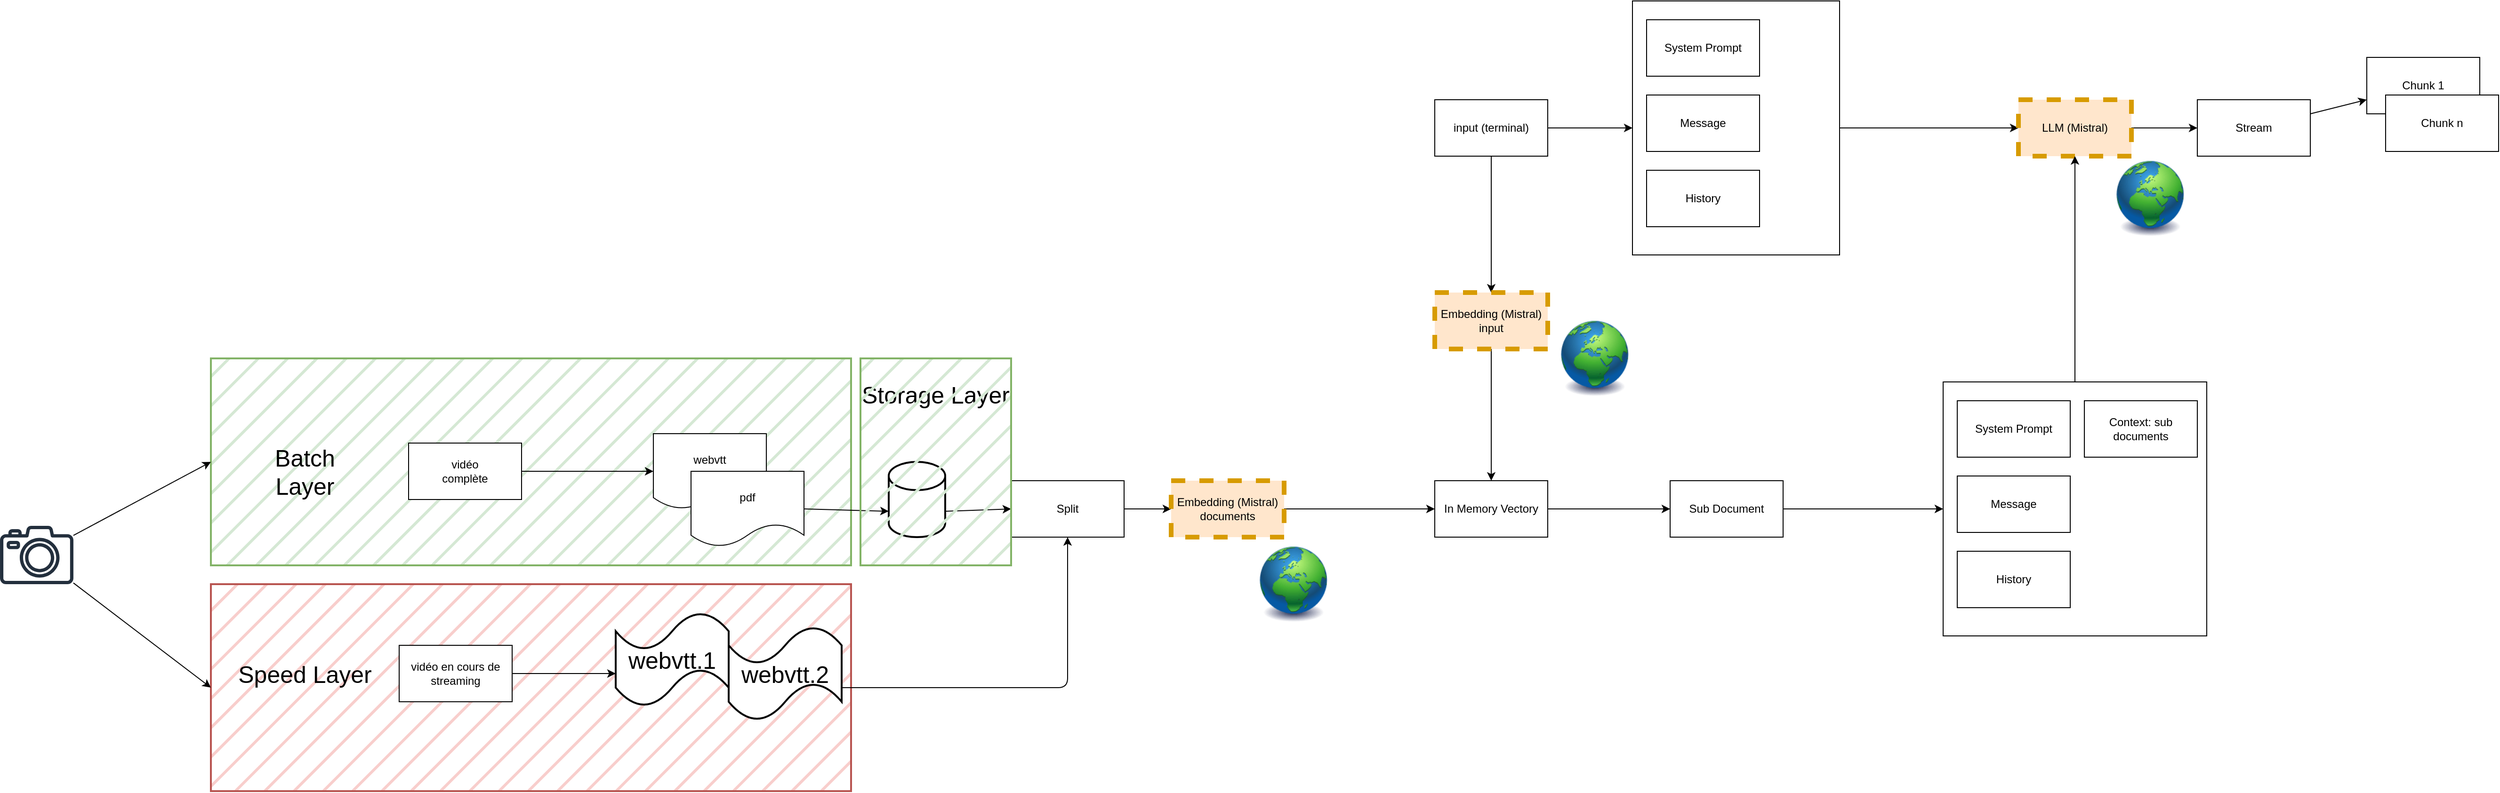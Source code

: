 <mxfile>
    <diagram id="Ku_XO6FSWbqrS03iJ-NI" name="Page-1">
        <mxGraphModel dx="4033" dy="1047" grid="1" gridSize="10" guides="1" tooltips="1" connect="1" arrows="1" fold="1" page="1" pageScale="1" pageWidth="850" pageHeight="1100" math="0" shadow="0">
            <root>
                <mxCell id="0"/>
                <mxCell id="1" parent="0"/>
                <mxCell id="58" value="" style="rounded=0;whiteSpace=wrap;html=1;strokeWidth=2;fontSize=25;fillColor=#f8cecc;strokeColor=#b85450;fillStyle=hatch;" vertex="1" parent="1">
                    <mxGeometry x="-1090" y="620" width="680" height="220" as="geometry"/>
                </mxCell>
                <mxCell id="57" value="" style="rounded=0;whiteSpace=wrap;html=1;strokeWidth=2;fontSize=25;fillColor=#d5e8d4;strokeColor=#82b366;fillStyle=hatch;" vertex="1" parent="1">
                    <mxGeometry x="-1090" y="380" width="680" height="220" as="geometry"/>
                </mxCell>
                <mxCell id="9" style="edgeStyle=none;html=1;entryX=0;entryY=0.5;entryDx=0;entryDy=0;" parent="1" source="2" target="4" edge="1">
                    <mxGeometry relative="1" as="geometry"/>
                </mxCell>
                <mxCell id="27" style="edgeStyle=none;html=1;entryX=0.5;entryY=0;entryDx=0;entryDy=0;" parent="1" source="2" target="37" edge="1">
                    <mxGeometry relative="1" as="geometry">
                        <mxPoint x="410" y="375" as="targetPoint"/>
                    </mxGeometry>
                </mxCell>
                <mxCell id="2" value="input (terminal)" style="rounded=0;whiteSpace=wrap;html=1;" parent="1" vertex="1">
                    <mxGeometry x="210" y="105" width="120" height="60" as="geometry"/>
                </mxCell>
                <mxCell id="10" style="edgeStyle=none;html=1;exitX=1;exitY=0.5;exitDx=0;exitDy=0;entryX=0;entryY=0.5;entryDx=0;entryDy=0;" parent="1" source="4" target="5" edge="1">
                    <mxGeometry relative="1" as="geometry"/>
                </mxCell>
                <mxCell id="4" value="" style="rounded=0;whiteSpace=wrap;html=1;" parent="1" vertex="1">
                    <mxGeometry x="420" width="220" height="270" as="geometry"/>
                </mxCell>
                <mxCell id="12" style="edgeStyle=none;html=1;" parent="1" source="5" target="11" edge="1">
                    <mxGeometry relative="1" as="geometry"/>
                </mxCell>
                <mxCell id="5" value="LLM (Mistral)" style="rounded=0;whiteSpace=wrap;html=1;fillColor=#ffe6cc;strokeColor=#d79b00;dashed=1;strokeWidth=5;" parent="1" vertex="1">
                    <mxGeometry x="830" y="105" width="120" height="60" as="geometry"/>
                </mxCell>
                <mxCell id="6" value="System Prompt" style="rounded=0;whiteSpace=wrap;html=1;" parent="1" vertex="1">
                    <mxGeometry x="435" y="20" width="120" height="60" as="geometry"/>
                </mxCell>
                <mxCell id="7" value="Message" style="rounded=0;whiteSpace=wrap;html=1;" parent="1" vertex="1">
                    <mxGeometry x="435" y="100" width="120" height="60" as="geometry"/>
                </mxCell>
                <mxCell id="8" value="History" style="rounded=0;whiteSpace=wrap;html=1;" parent="1" vertex="1">
                    <mxGeometry x="435" y="180" width="120" height="60" as="geometry"/>
                </mxCell>
                <mxCell id="14" value="" style="edgeStyle=none;html=1;" parent="1" source="11" target="13" edge="1">
                    <mxGeometry relative="1" as="geometry"/>
                </mxCell>
                <mxCell id="11" value="Stream" style="rounded=0;whiteSpace=wrap;html=1;" parent="1" vertex="1">
                    <mxGeometry x="1020" y="105" width="120" height="60" as="geometry"/>
                </mxCell>
                <mxCell id="13" value="Chunk 1" style="whiteSpace=wrap;html=1;rounded=0;" parent="1" vertex="1">
                    <mxGeometry x="1200" y="60" width="120" height="60" as="geometry"/>
                </mxCell>
                <mxCell id="15" value="Chunk n" style="whiteSpace=wrap;html=1;rounded=0;" parent="1" vertex="1">
                    <mxGeometry x="1220" y="100" width="120" height="60" as="geometry"/>
                </mxCell>
                <mxCell id="17" value="webvtt" style="shape=document;whiteSpace=wrap;html=1;boundedLbl=1;" parent="1" vertex="1">
                    <mxGeometry x="-620" y="460" width="120" height="80" as="geometry"/>
                </mxCell>
                <mxCell id="52" style="edgeStyle=none;html=1;exitX=1;exitY=0.5;exitDx=0;exitDy=0;entryX=0;entryY=0;entryDx=0;entryDy=52.5;entryPerimeter=0;fontSize=25;" edge="1" parent="1" source="18" target="51">
                    <mxGeometry relative="1" as="geometry"/>
                </mxCell>
                <mxCell id="18" value="pdf" style="shape=document;whiteSpace=wrap;html=1;boundedLbl=1;" parent="1" vertex="1">
                    <mxGeometry x="-580" y="500" width="120" height="80" as="geometry"/>
                </mxCell>
                <mxCell id="21" style="edgeStyle=none;html=1;entryX=0;entryY=0.5;entryDx=0;entryDy=0;" parent="1" source="20" target="22" edge="1">
                    <mxGeometry relative="1" as="geometry">
                        <mxPoint x="-100" y="540.0" as="targetPoint"/>
                    </mxGeometry>
                </mxCell>
                <mxCell id="20" value="Split" style="rounded=0;whiteSpace=wrap;html=1;" parent="1" vertex="1">
                    <mxGeometry x="-240" y="510" width="120" height="60" as="geometry"/>
                </mxCell>
                <mxCell id="23" style="edgeStyle=none;html=1;exitX=1;exitY=0.5;exitDx=0;exitDy=0;entryX=0;entryY=0.5;entryDx=0;entryDy=0;" parent="1" source="22" target="24" edge="1">
                    <mxGeometry relative="1" as="geometry">
                        <mxPoint x="190" y="539.5" as="targetPoint"/>
                    </mxGeometry>
                </mxCell>
                <mxCell id="22" value="Embedding (Mistral)&lt;br&gt;documents" style="rounded=0;whiteSpace=wrap;html=1;fillColor=#ffe6cc;strokeColor=#d79b00;dashed=1;strokeWidth=5;" parent="1" vertex="1">
                    <mxGeometry x="-70" y="510" width="120" height="60" as="geometry"/>
                </mxCell>
                <mxCell id="29" value="" style="edgeStyle=none;html=1;" parent="1" source="24" target="28" edge="1">
                    <mxGeometry relative="1" as="geometry"/>
                </mxCell>
                <mxCell id="24" value="In Memory Vectory" style="rounded=0;whiteSpace=wrap;html=1;" parent="1" vertex="1">
                    <mxGeometry x="210" y="510" width="120" height="60" as="geometry"/>
                </mxCell>
                <mxCell id="30" style="edgeStyle=none;html=1;entryX=0;entryY=0.5;entryDx=0;entryDy=0;" parent="1" source="28" target="31" edge="1">
                    <mxGeometry relative="1" as="geometry">
                        <mxPoint x="740" y="540" as="targetPoint"/>
                    </mxGeometry>
                </mxCell>
                <mxCell id="28" value="Sub Document" style="whiteSpace=wrap;html=1;rounded=0;" parent="1" vertex="1">
                    <mxGeometry x="460" y="510" width="120" height="60" as="geometry"/>
                </mxCell>
                <mxCell id="36" style="edgeStyle=none;html=1;entryX=0.5;entryY=1;entryDx=0;entryDy=0;" parent="1" source="31" target="5" edge="1">
                    <mxGeometry relative="1" as="geometry"/>
                </mxCell>
                <mxCell id="31" value="" style="rounded=0;whiteSpace=wrap;html=1;" parent="1" vertex="1">
                    <mxGeometry x="750" y="405" width="280" height="270" as="geometry"/>
                </mxCell>
                <mxCell id="32" value="System Prompt" style="rounded=0;whiteSpace=wrap;html=1;" parent="1" vertex="1">
                    <mxGeometry x="765" y="425" width="120" height="60" as="geometry"/>
                </mxCell>
                <mxCell id="33" value="Message" style="rounded=0;whiteSpace=wrap;html=1;" parent="1" vertex="1">
                    <mxGeometry x="765" y="505" width="120" height="60" as="geometry"/>
                </mxCell>
                <mxCell id="34" value="History" style="rounded=0;whiteSpace=wrap;html=1;" parent="1" vertex="1">
                    <mxGeometry x="765" y="585" width="120" height="60" as="geometry"/>
                </mxCell>
                <mxCell id="35" value="Context: sub documents" style="rounded=0;whiteSpace=wrap;html=1;" parent="1" vertex="1">
                    <mxGeometry x="900" y="425" width="120" height="60" as="geometry"/>
                </mxCell>
                <mxCell id="38" style="edgeStyle=none;html=1;entryX=0.5;entryY=0;entryDx=0;entryDy=0;" parent="1" source="37" target="24" edge="1">
                    <mxGeometry relative="1" as="geometry"/>
                </mxCell>
                <mxCell id="37" value="Embedding (Mistral) input" style="rounded=0;whiteSpace=wrap;html=1;fillColor=#ffe6cc;strokeColor=#d79b00;dashed=1;strokeWidth=5;" parent="1" vertex="1">
                    <mxGeometry x="210" y="310" width="120" height="60" as="geometry"/>
                </mxCell>
                <mxCell id="39" value="" style="image;html=1;image=img/lib/clip_art/general/Earth_globe_128x128.png" parent="1" vertex="1">
                    <mxGeometry x="20" y="580" width="80" height="80" as="geometry"/>
                </mxCell>
                <mxCell id="40" value="" style="image;html=1;image=img/lib/clip_art/general/Earth_globe_128x128.png" parent="1" vertex="1">
                    <mxGeometry x="340" y="340" width="80" height="80" as="geometry"/>
                </mxCell>
                <mxCell id="41" value="" style="image;html=1;image=img/lib/clip_art/general/Earth_globe_128x128.png" parent="1" vertex="1">
                    <mxGeometry x="930" y="170" width="80" height="80" as="geometry"/>
                </mxCell>
                <mxCell id="43" style="edgeStyle=none;html=1;entryX=0;entryY=0.5;entryDx=0;entryDy=0;" edge="1" parent="1" source="42" target="17">
                    <mxGeometry relative="1" as="geometry"/>
                </mxCell>
                <mxCell id="42" value="vidéo&lt;br&gt;complète" style="rounded=0;whiteSpace=wrap;html=1;" vertex="1" parent="1">
                    <mxGeometry x="-880" y="470" width="120" height="60" as="geometry"/>
                </mxCell>
                <mxCell id="44" value="Batch&lt;br&gt;Layer" style="text;html=1;strokeColor=none;fillColor=none;align=center;verticalAlign=middle;whiteSpace=wrap;rounded=0;strokeWidth=2;fontSize=25;" vertex="1" parent="1">
                    <mxGeometry x="-1070" y="452.5" width="160" height="95" as="geometry"/>
                </mxCell>
                <mxCell id="56" style="edgeStyle=none;html=1;exitX=1;exitY=0.5;exitDx=0;exitDy=0;entryX=0;entryY=0.65;entryDx=0;entryDy=0;entryPerimeter=0;fontSize=25;" edge="1" parent="1" source="45" target="48">
                    <mxGeometry relative="1" as="geometry">
                        <mxPoint x="-730" y="725" as="sourcePoint"/>
                    </mxGeometry>
                </mxCell>
                <mxCell id="45" value="vidéo en cours de streaming" style="rounded=0;whiteSpace=wrap;html=1;" vertex="1" parent="1">
                    <mxGeometry x="-890" y="685" width="120" height="60" as="geometry"/>
                </mxCell>
                <mxCell id="48" value="webvtt.1" style="shape=tape;whiteSpace=wrap;html=1;strokeWidth=2;fontSize=25;" vertex="1" parent="1">
                    <mxGeometry x="-660" y="650" width="120" height="100" as="geometry"/>
                </mxCell>
                <mxCell id="54" style="edgeStyle=none;html=1;exitX=1;exitY=0.65;exitDx=0;exitDy=0;exitPerimeter=0;entryX=0.5;entryY=1;entryDx=0;entryDy=0;fontSize=25;" edge="1" parent="1" source="49" target="20">
                    <mxGeometry relative="1" as="geometry">
                        <Array as="points">
                            <mxPoint x="-180" y="730"/>
                        </Array>
                    </mxGeometry>
                </mxCell>
                <mxCell id="49" value="webvtt.2" style="shape=tape;whiteSpace=wrap;html=1;strokeWidth=2;fontSize=25;" vertex="1" parent="1">
                    <mxGeometry x="-540" y="665" width="120" height="100" as="geometry"/>
                </mxCell>
                <mxCell id="50" value="Speed Layer" style="text;html=1;strokeColor=none;fillColor=none;align=center;verticalAlign=middle;whiteSpace=wrap;rounded=0;strokeWidth=2;fontSize=25;" vertex="1" parent="1">
                    <mxGeometry x="-1070" y="667.5" width="160" height="95" as="geometry"/>
                </mxCell>
                <mxCell id="53" style="edgeStyle=none;html=1;exitX=1;exitY=0;exitDx=0;exitDy=52.5;exitPerimeter=0;entryX=0;entryY=0.5;entryDx=0;entryDy=0;fontSize=25;" edge="1" parent="1" source="51" target="20">
                    <mxGeometry relative="1" as="geometry"/>
                </mxCell>
                <mxCell id="51" value="" style="shape=cylinder3;whiteSpace=wrap;html=1;boundedLbl=1;backgroundOutline=1;size=15;strokeWidth=2;fontSize=25;" vertex="1" parent="1">
                    <mxGeometry x="-370" y="490" width="60" height="80" as="geometry"/>
                </mxCell>
                <mxCell id="55" value="Storage Layer" style="text;html=1;strokeColor=none;fillColor=none;align=center;verticalAlign=middle;whiteSpace=wrap;rounded=0;strokeWidth=2;fontSize=25;" vertex="1" parent="1">
                    <mxGeometry x="-400" y="370" width="160" height="95" as="geometry"/>
                </mxCell>
                <mxCell id="59" value="" style="rounded=0;whiteSpace=wrap;html=1;strokeWidth=2;fontSize=25;fillColor=#d5e8d4;strokeColor=#82b366;fillStyle=hatch;" vertex="1" parent="1">
                    <mxGeometry x="-400" y="380" width="160" height="220" as="geometry"/>
                </mxCell>
                <mxCell id="61" style="edgeStyle=none;html=1;entryX=0;entryY=0.5;entryDx=0;entryDy=0;fontSize=25;" edge="1" parent="1" source="60" target="57">
                    <mxGeometry relative="1" as="geometry"/>
                </mxCell>
                <mxCell id="62" style="edgeStyle=none;html=1;entryX=0;entryY=0.5;entryDx=0;entryDy=0;fontSize=25;" edge="1" parent="1" source="60" target="58">
                    <mxGeometry relative="1" as="geometry"/>
                </mxCell>
                <mxCell id="60" value="" style="sketch=0;outlineConnect=0;fontColor=#232F3E;gradientColor=none;fillColor=#232F3D;strokeColor=none;dashed=0;verticalLabelPosition=bottom;verticalAlign=top;align=center;html=1;fontSize=12;fontStyle=0;aspect=fixed;pointerEvents=1;shape=mxgraph.aws4.camera2;fillStyle=auto;strokeWidth=2;" vertex="1" parent="1">
                    <mxGeometry x="-1314" y="558" width="78" height="62" as="geometry"/>
                </mxCell>
            </root>
        </mxGraphModel>
    </diagram>
</mxfile>